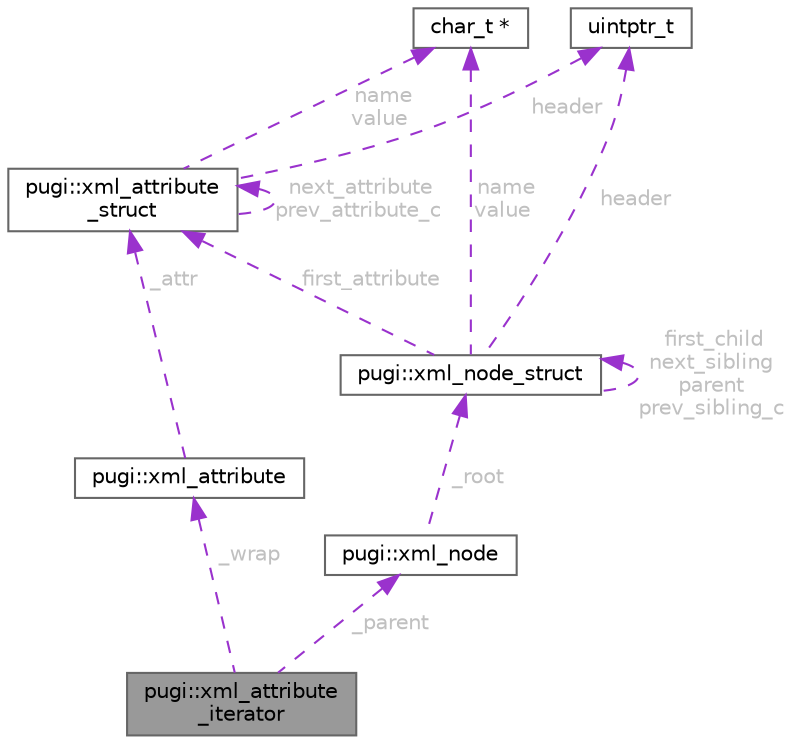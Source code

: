digraph "pugi::xml_attribute_iterator"
{
 // INTERACTIVE_SVG=YES
 // LATEX_PDF_SIZE
  bgcolor="transparent";
  edge [fontname=Helvetica,fontsize=10,labelfontname=Helvetica,labelfontsize=10];
  node [fontname=Helvetica,fontsize=10,shape=box,height=0.2,width=0.4];
  Node1 [id="Node000001",label="pugi::xml_attribute\l_iterator",height=0.2,width=0.4,color="gray40", fillcolor="grey60", style="filled", fontcolor="black",tooltip=" "];
  Node2 -> Node1 [id="edge1_Node000001_Node000002",dir="back",color="darkorchid3",style="dashed",tooltip=" ",label=" _wrap",fontcolor="grey" ];
  Node2 [id="Node000002",label="pugi::xml_attribute",height=0.2,width=0.4,color="gray40", fillcolor="white", style="filled",URL="$de/d7c/classpugi_1_1xml__attribute.html",tooltip=" "];
  Node3 -> Node2 [id="edge2_Node000002_Node000003",dir="back",color="darkorchid3",style="dashed",tooltip=" ",label=" _attr",fontcolor="grey" ];
  Node3 [id="Node000003",label="pugi::xml_attribute\l_struct",height=0.2,width=0.4,color="gray40", fillcolor="white", style="filled",URL="$df/da1/structpugi_1_1xml__attribute__struct.html",tooltip=" "];
  Node4 -> Node3 [id="edge3_Node000003_Node000004",dir="back",color="darkorchid3",style="dashed",tooltip=" ",label=" header",fontcolor="grey" ];
  Node4 [id="Node000004",label="uintptr_t",height=0.2,width=0.4,color="gray40", fillcolor="white", style="filled",tooltip=" "];
  Node5 -> Node3 [id="edge4_Node000003_Node000005",dir="back",color="darkorchid3",style="dashed",tooltip=" ",label=" name\nvalue",fontcolor="grey" ];
  Node5 [id="Node000005",label="char_t *",height=0.2,width=0.4,color="gray40", fillcolor="white", style="filled",tooltip=" "];
  Node3 -> Node3 [id="edge5_Node000003_Node000003",dir="back",color="darkorchid3",style="dashed",tooltip=" ",label=" next_attribute\nprev_attribute_c",fontcolor="grey" ];
  Node6 -> Node1 [id="edge6_Node000001_Node000006",dir="back",color="darkorchid3",style="dashed",tooltip=" ",label=" _parent",fontcolor="grey" ];
  Node6 [id="Node000006",label="pugi::xml_node",height=0.2,width=0.4,color="gray40", fillcolor="white", style="filled",URL="$db/d65/classpugi_1_1xml__node.html",tooltip=" "];
  Node7 -> Node6 [id="edge7_Node000006_Node000007",dir="back",color="darkorchid3",style="dashed",tooltip=" ",label=" _root",fontcolor="grey" ];
  Node7 [id="Node000007",label="pugi::xml_node_struct",height=0.2,width=0.4,color="gray40", fillcolor="white", style="filled",URL="$d8/d05/structpugi_1_1xml__node__struct.html",tooltip=" "];
  Node4 -> Node7 [id="edge8_Node000007_Node000004",dir="back",color="darkorchid3",style="dashed",tooltip=" ",label=" header",fontcolor="grey" ];
  Node5 -> Node7 [id="edge9_Node000007_Node000005",dir="back",color="darkorchid3",style="dashed",tooltip=" ",label=" name\nvalue",fontcolor="grey" ];
  Node7 -> Node7 [id="edge10_Node000007_Node000007",dir="back",color="darkorchid3",style="dashed",tooltip=" ",label=" first_child\nnext_sibling\nparent\nprev_sibling_c",fontcolor="grey" ];
  Node3 -> Node7 [id="edge11_Node000007_Node000003",dir="back",color="darkorchid3",style="dashed",tooltip=" ",label=" first_attribute",fontcolor="grey" ];
}

